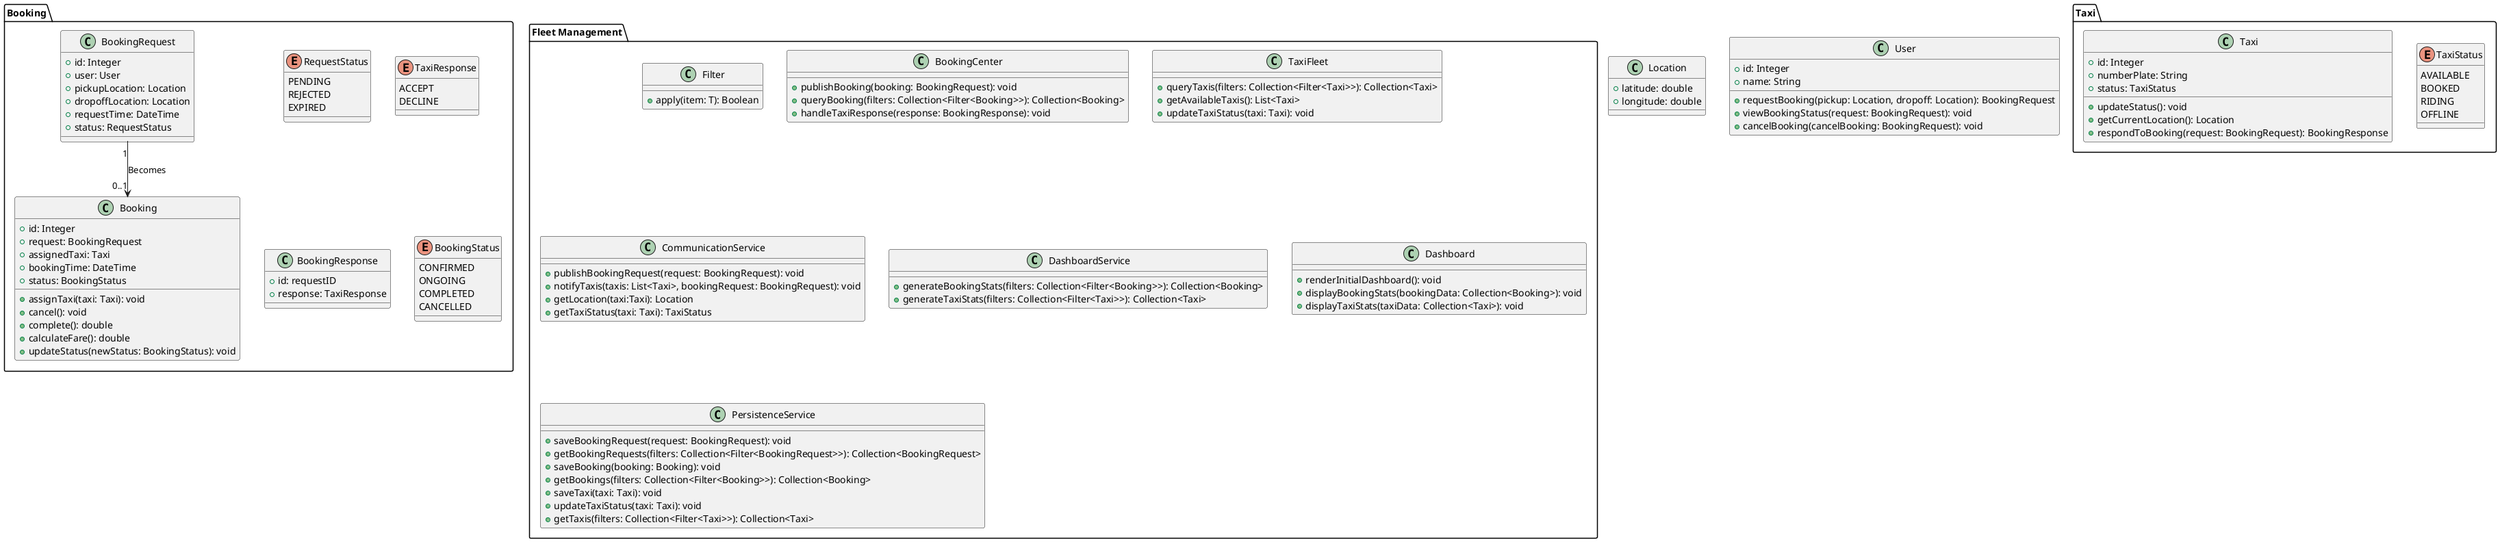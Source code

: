 @startuml classDigram

class Location {
    +latitude: double
    +longitude: double
}

class User {
    +id: Integer
    +name: String
    +requestBooking(pickup: Location, dropoff: Location): BookingRequest
    +viewBookingStatus(request: BookingRequest): void
    +cancelBooking(cancelBooking: BookingRequest): void
}

package "Booking" {
    enum RequestStatus {
        PENDING
        REJECTED
        EXPIRED
    }

    enum TaxiResponse {
        ACCEPT
        DECLINE
    }

    class BookingRequest {
        +id: Integer
        +user: User
        +pickupLocation: Location
        +dropoffLocation: Location
        +requestTime: DateTime
        +status: RequestStatus
    }

    class BookingResponse {
        +id: requestID
        +response: TaxiResponse
    }

    enum BookingStatus {
        CONFIRMED
        ONGOING
        COMPLETED
        CANCELLED
    }

    class Booking {
        +id: Integer
        +request: BookingRequest
        +assignedTaxi: Taxi
        +bookingTime: DateTime
        +status: BookingStatus
        
        +assignTaxi(taxi: Taxi): void
        +cancel(): void
        +complete(): double
        +calculateFare(): double
        +updateStatus(newStatus: BookingStatus): void
    }

    BookingRequest "1" --> "0..1" Booking : "Becomes"
}

package Taxi {
    enum TaxiStatus {
        AVAILABLE
        BOOKED
        RIDING
        OFFLINE
    }

    class Taxi {
        +id: Integer
        +numberPlate: String
        +status: TaxiStatus
        +updateStatus(): void
        +getCurrentLocation(): Location
        +respondToBooking(request: BookingRequest): BookingResponse
    }
}

package "Fleet Management" {
    class Filter {
        +apply(item: T): Boolean
    }

    class BookingCenter {
        +publishBooking(booking: BookingRequest): void
        +queryBooking(filters: Collection<Filter<Booking>>): Collection<Booking>
        +handleTaxiResponse(response: BookingResponse): void
    }

    class TaxiFleet {
        +queryTaxis(filters: Collection<Filter<Taxi>>): Collection<Taxi>
        +getAvailableTaxis(): List<Taxi>
        +updateTaxiStatus(taxi: Taxi): void
    }

    class CommunicationService {
        +publishBookingRequest(request: BookingRequest): void
        +notifyTaxis(taxis: List<Taxi>, bookingRequest: BookingRequest): void
        +getLocation(taxi:Taxi): Location
        +getTaxiStatus(taxi: Taxi): TaxiStatus
    }

    class DashboardService {
        +generateBookingStats(filters: Collection<Filter<Booking>>): Collection<Booking>
        +generateTaxiStats(filters: Collection<Filter<Taxi>>): Collection<Taxi>
    }

    class Dashboard {
        +renderInitialDashboard(): void
        +displayBookingStats(bookingData: Collection<Booking>): void
        +displayTaxiStats(taxiData: Collection<Taxi>): void
    }

    class PersistenceService {
        +saveBookingRequest(request: BookingRequest): void
        +getBookingRequests(filters: Collection<Filter<BookingRequest>>): Collection<BookingRequest>
        +saveBooking(booking: Booking): void
        +getBookings(filters: Collection<Filter<Booking>>): Collection<Booking>
        +saveTaxi(taxi: Taxi): void
        +updateTaxiStatus(taxi: Taxi): void
        +getTaxis(filters: Collection<Filter<Taxi>>): Collection<Taxi>
    }
}

@enduml
